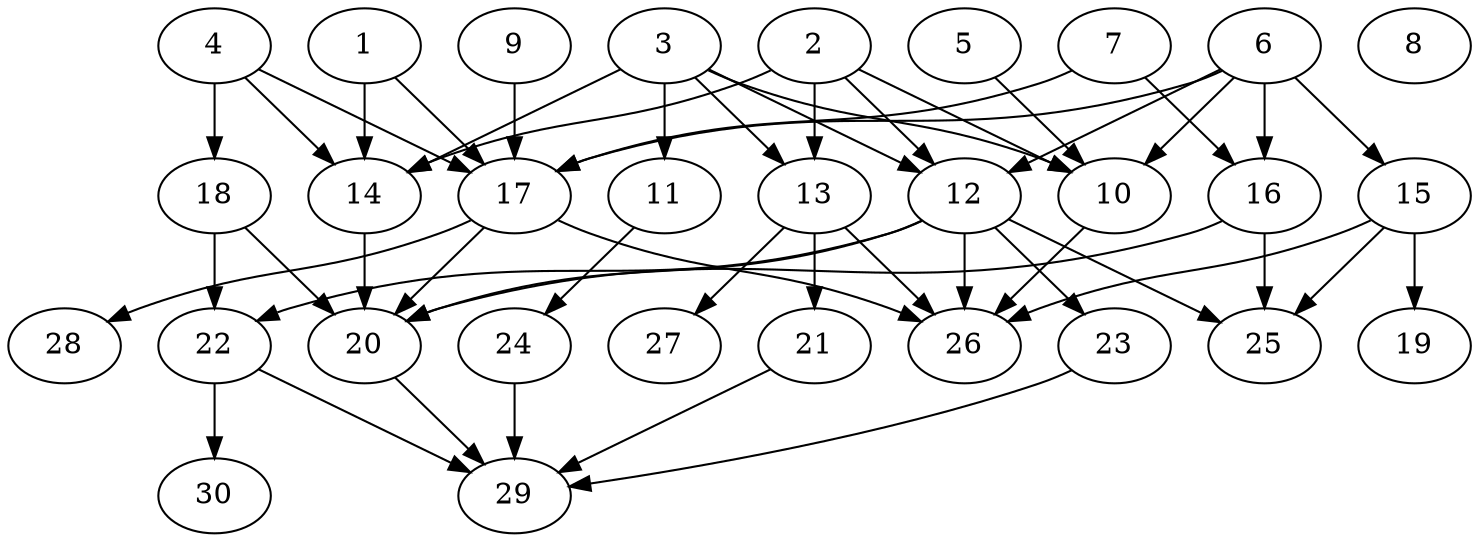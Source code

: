 // DAG automatically generated by daggen at Thu Oct  3 14:04:18 2019
// ./daggen --dot -n 30 --ccr 0.4 --fat 0.7 --regular 0.9 --density 0.5 --mindata 5242880 --maxdata 52428800 
digraph G {
  1 [size="99297280", alpha="0.07", expect_size="39718912"] 
  1 -> 14 [size ="39718912"]
  1 -> 17 [size ="39718912"]
  2 [size="94389760", alpha="0.04", expect_size="37755904"] 
  2 -> 10 [size ="37755904"]
  2 -> 12 [size ="37755904"]
  2 -> 13 [size ="37755904"]
  2 -> 14 [size ="37755904"]
  3 [size="51328000", alpha="0.13", expect_size="20531200"] 
  3 -> 10 [size ="20531200"]
  3 -> 11 [size ="20531200"]
  3 -> 12 [size ="20531200"]
  3 -> 13 [size ="20531200"]
  3 -> 14 [size ="20531200"]
  4 [size="47738880", alpha="0.05", expect_size="19095552"] 
  4 -> 14 [size ="19095552"]
  4 -> 17 [size ="19095552"]
  4 -> 18 [size ="19095552"]
  5 [size="110018560", alpha="0.08", expect_size="44007424"] 
  5 -> 10 [size ="44007424"]
  6 [size="94087680", alpha="0.07", expect_size="37635072"] 
  6 -> 10 [size ="37635072"]
  6 -> 12 [size ="37635072"]
  6 -> 15 [size ="37635072"]
  6 -> 16 [size ="37635072"]
  6 -> 17 [size ="37635072"]
  7 [size="95429120", alpha="0.16", expect_size="38171648"] 
  7 -> 16 [size ="38171648"]
  7 -> 17 [size ="38171648"]
  8 [size="13232640", alpha="0.04", expect_size="5293056"] 
  9 [size="68802560", alpha="0.19", expect_size="27521024"] 
  9 -> 17 [size ="27521024"]
  10 [size="114009600", alpha="0.11", expect_size="45603840"] 
  10 -> 26 [size ="45603840"]
  11 [size="36797440", alpha="0.15", expect_size="14718976"] 
  11 -> 24 [size ="14718976"]
  12 [size="76881920", alpha="0.02", expect_size="30752768"] 
  12 -> 20 [size ="30752768"]
  12 -> 22 [size ="30752768"]
  12 -> 23 [size ="30752768"]
  12 -> 25 [size ="30752768"]
  12 -> 26 [size ="30752768"]
  13 [size="97559040", alpha="0.03", expect_size="39023616"] 
  13 -> 21 [size ="39023616"]
  13 -> 26 [size ="39023616"]
  13 -> 27 [size ="39023616"]
  14 [size="57390080", alpha="0.03", expect_size="22956032"] 
  14 -> 20 [size ="22956032"]
  15 [size="89246720", alpha="0.10", expect_size="35698688"] 
  15 -> 19 [size ="35698688"]
  15 -> 25 [size ="35698688"]
  15 -> 26 [size ="35698688"]
  16 [size="17208320", alpha="0.14", expect_size="6883328"] 
  16 -> 20 [size ="6883328"]
  16 -> 25 [size ="6883328"]
  17 [size="58186240", alpha="0.10", expect_size="23274496"] 
  17 -> 20 [size ="23274496"]
  17 -> 26 [size ="23274496"]
  17 -> 28 [size ="23274496"]
  18 [size="36369920", alpha="0.13", expect_size="14547968"] 
  18 -> 20 [size ="14547968"]
  18 -> 22 [size ="14547968"]
  19 [size="62415360", alpha="0.17", expect_size="24966144"] 
  20 [size="53831680", alpha="0.07", expect_size="21532672"] 
  20 -> 29 [size ="21532672"]
  21 [size="120916480", alpha="0.12", expect_size="48366592"] 
  21 -> 29 [size ="48366592"]
  22 [size="92902400", alpha="0.10", expect_size="37160960"] 
  22 -> 29 [size ="37160960"]
  22 -> 30 [size ="37160960"]
  23 [size="104739840", alpha="0.15", expect_size="41895936"] 
  23 -> 29 [size ="41895936"]
  24 [size="120163840", alpha="0.06", expect_size="48065536"] 
  24 -> 29 [size ="48065536"]
  25 [size="21611520", alpha="0.13", expect_size="8644608"] 
  26 [size="81292800", alpha="0.14", expect_size="32517120"] 
  27 [size="44405760", alpha="0.09", expect_size="17762304"] 
  28 [size="103134720", alpha="0.04", expect_size="41253888"] 
  29 [size="59048960", alpha="0.08", expect_size="23619584"] 
  30 [size="43038720", alpha="0.10", expect_size="17215488"] 
}
